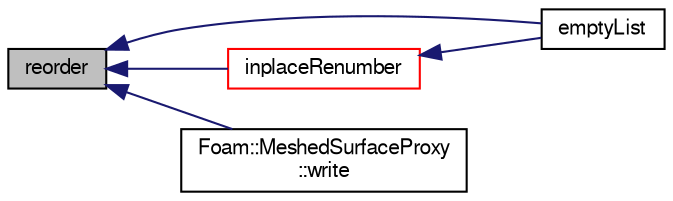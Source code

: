 digraph "reorder"
{
  bgcolor="transparent";
  edge [fontname="FreeSans",fontsize="10",labelfontname="FreeSans",labelfontsize="10"];
  node [fontname="FreeSans",fontsize="10",shape=record];
  rankdir="LR";
  Node8683 [label="reorder",height=0.2,width=0.4,color="black", fillcolor="grey75", style="filled", fontcolor="black"];
  Node8683 -> Node8684 [dir="back",color="midnightblue",fontsize="10",style="solid",fontname="FreeSans"];
  Node8684 [label="emptyList",height=0.2,width=0.4,color="black",URL="$a21124.html#aac3dd6ff6f51f3841ba88a3adb29e073",tooltip="Return reference to zero-sized list. Compare to List::null() which returns. "];
  Node8683 -> Node8685 [dir="back",color="midnightblue",fontsize="10",style="solid",fontname="FreeSans"];
  Node8685 [label="inplaceRenumber",height=0.2,width=0.4,color="red",URL="$a21124.html#a9b337312524f331043d60cc58a96a5e1",tooltip="Inplace renumber the values of a list. "];
  Node8685 -> Node8684 [dir="back",color="midnightblue",fontsize="10",style="solid",fontname="FreeSans"];
  Node8683 -> Node8734 [dir="back",color="midnightblue",fontsize="10",style="solid",fontname="FreeSans"];
  Node8734 [label="Foam::MeshedSurfaceProxy\l::write",height=0.2,width=0.4,color="black",URL="$a29570.html#a03ad3ee4a132dfc225aebe1d58914ad9",tooltip="Write to database. "];
}
